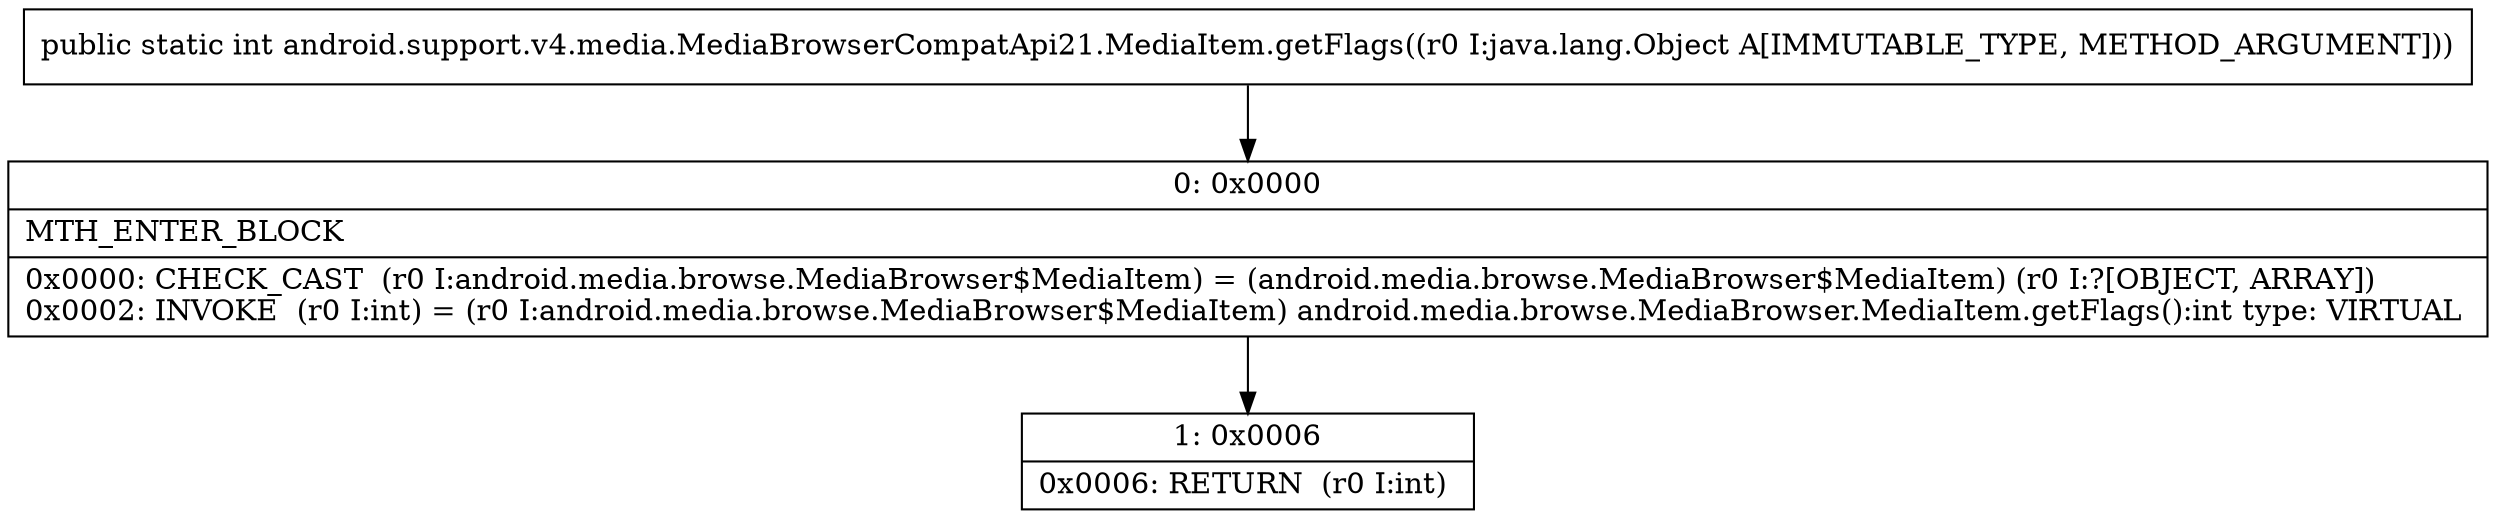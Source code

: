 digraph "CFG forandroid.support.v4.media.MediaBrowserCompatApi21.MediaItem.getFlags(Ljava\/lang\/Object;)I" {
Node_0 [shape=record,label="{0\:\ 0x0000|MTH_ENTER_BLOCK\l|0x0000: CHECK_CAST  (r0 I:android.media.browse.MediaBrowser$MediaItem) = (android.media.browse.MediaBrowser$MediaItem) (r0 I:?[OBJECT, ARRAY]) \l0x0002: INVOKE  (r0 I:int) = (r0 I:android.media.browse.MediaBrowser$MediaItem) android.media.browse.MediaBrowser.MediaItem.getFlags():int type: VIRTUAL \l}"];
Node_1 [shape=record,label="{1\:\ 0x0006|0x0006: RETURN  (r0 I:int) \l}"];
MethodNode[shape=record,label="{public static int android.support.v4.media.MediaBrowserCompatApi21.MediaItem.getFlags((r0 I:java.lang.Object A[IMMUTABLE_TYPE, METHOD_ARGUMENT])) }"];
MethodNode -> Node_0;
Node_0 -> Node_1;
}

